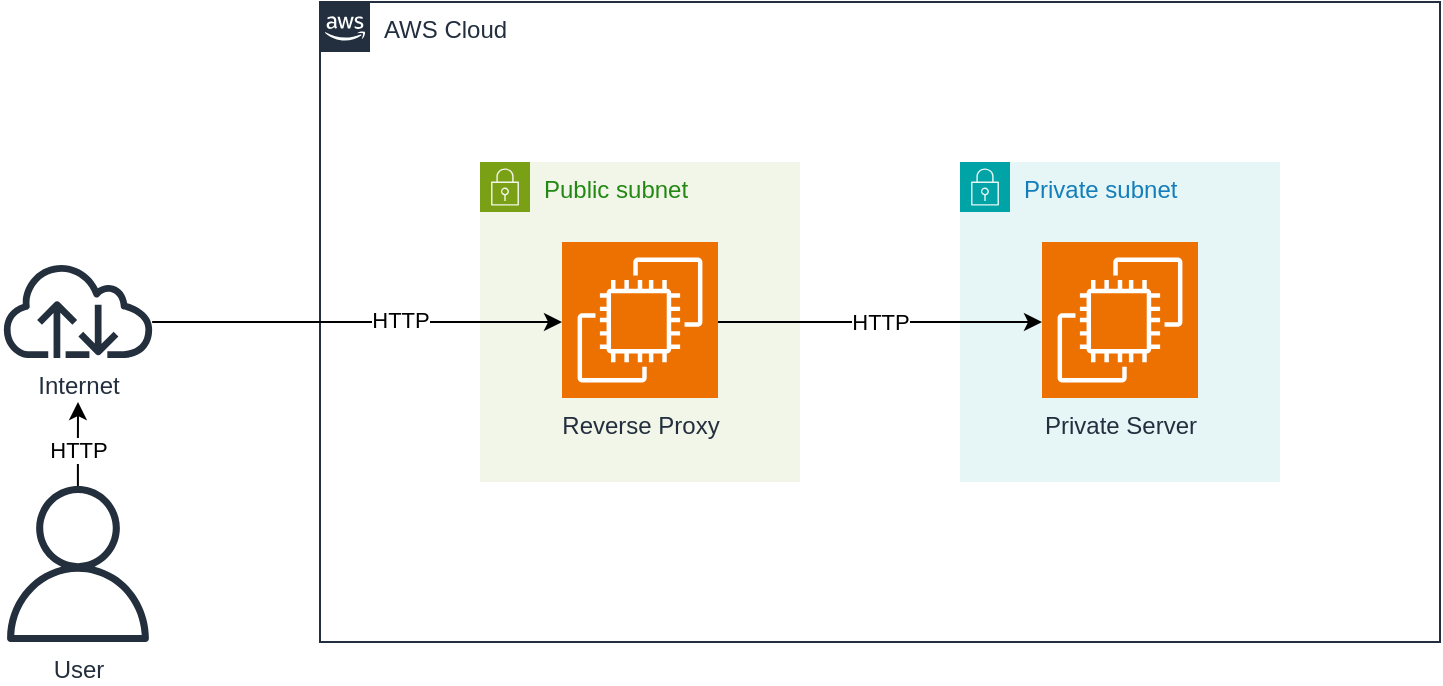 <mxfile version="27.1.6">
  <diagram name="Page-1" id="b3kSgrx2vGMmETdr_YDn">
    <mxGraphModel dx="1216" dy="731" grid="1" gridSize="10" guides="1" tooltips="1" connect="1" arrows="1" fold="1" page="1" pageScale="1" pageWidth="850" pageHeight="1100" math="0" shadow="0">
      <root>
        <mxCell id="0" />
        <mxCell id="1" parent="0" />
        <mxCell id="GjXdtXDcGyxyJpDaa6RI-1" value="AWS Cloud" style="points=[[0,0],[0.25,0],[0.5,0],[0.75,0],[1,0],[1,0.25],[1,0.5],[1,0.75],[1,1],[0.75,1],[0.5,1],[0.25,1],[0,1],[0,0.75],[0,0.5],[0,0.25]];outlineConnect=0;gradientColor=none;html=1;whiteSpace=wrap;fontSize=12;fontStyle=0;container=1;pointerEvents=0;collapsible=0;recursiveResize=0;shape=mxgraph.aws4.group;grIcon=mxgraph.aws4.group_aws_cloud_alt;strokeColor=#232F3E;fillColor=none;verticalAlign=top;align=left;spacingLeft=30;fontColor=#232F3E;dashed=0;" parent="1" vertex="1">
          <mxGeometry x="240" y="80" width="560" height="320" as="geometry" />
        </mxCell>
        <mxCell id="GjXdtXDcGyxyJpDaa6RI-3" value="Private subnet" style="points=[[0,0],[0.25,0],[0.5,0],[0.75,0],[1,0],[1,0.25],[1,0.5],[1,0.75],[1,1],[0.75,1],[0.5,1],[0.25,1],[0,1],[0,0.75],[0,0.5],[0,0.25]];outlineConnect=0;gradientColor=none;html=1;whiteSpace=wrap;fontSize=12;fontStyle=0;container=1;pointerEvents=0;collapsible=0;recursiveResize=0;shape=mxgraph.aws4.group;grIcon=mxgraph.aws4.group_security_group;grStroke=0;strokeColor=#00A4A6;fillColor=#E6F6F7;verticalAlign=top;align=left;spacingLeft=30;fontColor=#147EBA;dashed=0;" parent="GjXdtXDcGyxyJpDaa6RI-1" vertex="1">
          <mxGeometry x="320" y="80" width="160" height="160" as="geometry" />
        </mxCell>
        <mxCell id="GjXdtXDcGyxyJpDaa6RI-6" value="Private Server" style="sketch=0;points=[[0,0,0],[0.25,0,0],[0.5,0,0],[0.75,0,0],[1,0,0],[0,1,0],[0.25,1,0],[0.5,1,0],[0.75,1,0],[1,1,0],[0,0.25,0],[0,0.5,0],[0,0.75,0],[1,0.25,0],[1,0.5,0],[1,0.75,0]];outlineConnect=0;fontColor=#232F3E;fillColor=#ED7100;strokeColor=#ffffff;dashed=0;verticalLabelPosition=bottom;verticalAlign=top;align=center;html=1;fontSize=12;fontStyle=0;aspect=fixed;shape=mxgraph.aws4.resourceIcon;resIcon=mxgraph.aws4.ec2;" parent="GjXdtXDcGyxyJpDaa6RI-3" vertex="1">
          <mxGeometry x="41" y="40" width="78" height="78" as="geometry" />
        </mxCell>
        <mxCell id="GjXdtXDcGyxyJpDaa6RI-2" value="Public subnet" style="points=[[0,0],[0.25,0],[0.5,0],[0.75,0],[1,0],[1,0.25],[1,0.5],[1,0.75],[1,1],[0.75,1],[0.5,1],[0.25,1],[0,1],[0,0.75],[0,0.5],[0,0.25]];outlineConnect=0;gradientColor=none;html=1;whiteSpace=wrap;fontSize=12;fontStyle=0;container=1;pointerEvents=0;collapsible=0;recursiveResize=0;shape=mxgraph.aws4.group;grIcon=mxgraph.aws4.group_security_group;grStroke=0;strokeColor=#7AA116;fillColor=#F2F6E8;verticalAlign=top;align=left;spacingLeft=30;fontColor=#248814;dashed=0;" parent="GjXdtXDcGyxyJpDaa6RI-1" vertex="1">
          <mxGeometry x="80" y="80" width="160" height="160" as="geometry" />
        </mxCell>
        <mxCell id="GjXdtXDcGyxyJpDaa6RI-5" value="Reverse Proxy" style="sketch=0;points=[[0,0,0],[0.25,0,0],[0.5,0,0],[0.75,0,0],[1,0,0],[0,1,0],[0.25,1,0],[0.5,1,0],[0.75,1,0],[1,1,0],[0,0.25,0],[0,0.5,0],[0,0.75,0],[1,0.25,0],[1,0.5,0],[1,0.75,0]];outlineConnect=0;fontColor=#232F3E;fillColor=#ED7100;strokeColor=#ffffff;dashed=0;verticalLabelPosition=bottom;verticalAlign=top;align=center;html=1;fontSize=12;fontStyle=0;aspect=fixed;shape=mxgraph.aws4.resourceIcon;resIcon=mxgraph.aws4.ec2;" parent="GjXdtXDcGyxyJpDaa6RI-2" vertex="1">
          <mxGeometry x="41" y="40" width="78" height="78" as="geometry" />
        </mxCell>
        <mxCell id="GjXdtXDcGyxyJpDaa6RI-14" style="edgeStyle=orthogonalEdgeStyle;rounded=0;orthogonalLoop=1;jettySize=auto;html=1;" parent="GjXdtXDcGyxyJpDaa6RI-1" source="GjXdtXDcGyxyJpDaa6RI-5" target="GjXdtXDcGyxyJpDaa6RI-6" edge="1">
          <mxGeometry relative="1" as="geometry">
            <Array as="points">
              <mxPoint x="280" y="160" />
              <mxPoint x="280" y="160" />
            </Array>
          </mxGeometry>
        </mxCell>
        <mxCell id="GjXdtXDcGyxyJpDaa6RI-15" value="HTTP" style="edgeLabel;html=1;align=center;verticalAlign=middle;resizable=0;points=[];" parent="GjXdtXDcGyxyJpDaa6RI-14" vertex="1" connectable="0">
          <mxGeometry x="-0.074" y="3" relative="1" as="geometry">
            <mxPoint x="6" y="3" as="offset" />
          </mxGeometry>
        </mxCell>
        <mxCell id="GjXdtXDcGyxyJpDaa6RI-12" style="edgeStyle=orthogonalEdgeStyle;rounded=0;orthogonalLoop=1;jettySize=auto;html=1;" parent="1" source="GjXdtXDcGyxyJpDaa6RI-10" target="GjXdtXDcGyxyJpDaa6RI-5" edge="1">
          <mxGeometry relative="1" as="geometry">
            <Array as="points">
              <mxPoint x="250" y="240" />
              <mxPoint x="250" y="240" />
            </Array>
          </mxGeometry>
        </mxCell>
        <mxCell id="GjXdtXDcGyxyJpDaa6RI-13" value="HTTP" style="edgeLabel;html=1;align=center;verticalAlign=middle;resizable=0;points=[];" parent="GjXdtXDcGyxyJpDaa6RI-12" vertex="1" connectable="0">
          <mxGeometry x="-0.015" y="1" relative="1" as="geometry">
            <mxPoint x="23" as="offset" />
          </mxGeometry>
        </mxCell>
        <mxCell id="GjXdtXDcGyxyJpDaa6RI-10" value="Internet" style="sketch=0;outlineConnect=0;fontColor=#232F3E;gradientColor=none;fillColor=#232F3D;strokeColor=none;dashed=0;verticalLabelPosition=bottom;verticalAlign=top;align=center;html=1;fontSize=12;fontStyle=0;aspect=fixed;pointerEvents=1;shape=mxgraph.aws4.internet;" parent="1" vertex="1">
          <mxGeometry x="80" y="210" width="78" height="48" as="geometry" />
        </mxCell>
        <mxCell id="GjXdtXDcGyxyJpDaa6RI-17" style="edgeStyle=orthogonalEdgeStyle;rounded=0;orthogonalLoop=1;jettySize=auto;html=1;" parent="1" source="GjXdtXDcGyxyJpDaa6RI-16" edge="1">
          <mxGeometry relative="1" as="geometry">
            <mxPoint x="119" y="280" as="targetPoint" />
          </mxGeometry>
        </mxCell>
        <mxCell id="GjXdtXDcGyxyJpDaa6RI-18" value="HTTP" style="edgeLabel;html=1;align=center;verticalAlign=middle;resizable=0;points=[];" parent="GjXdtXDcGyxyJpDaa6RI-17" vertex="1" connectable="0">
          <mxGeometry x="-0.125" relative="1" as="geometry">
            <mxPoint as="offset" />
          </mxGeometry>
        </mxCell>
        <mxCell id="GjXdtXDcGyxyJpDaa6RI-16" value="User" style="sketch=0;outlineConnect=0;fontColor=#232F3E;gradientColor=none;fillColor=#232F3D;strokeColor=none;dashed=0;verticalLabelPosition=bottom;verticalAlign=top;align=center;html=1;fontSize=12;fontStyle=0;aspect=fixed;pointerEvents=1;shape=mxgraph.aws4.user;" parent="1" vertex="1">
          <mxGeometry x="80" y="322" width="78" height="78" as="geometry" />
        </mxCell>
      </root>
    </mxGraphModel>
  </diagram>
</mxfile>
